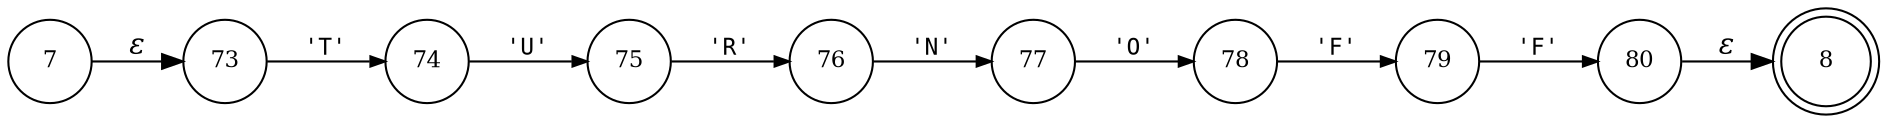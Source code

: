 digraph ATN {
rankdir=LR;
s8[fontsize=11, label="8", shape=doublecircle, fixedsize=true, width=.6];
s80[fontsize=11,label="80", shape=circle, fixedsize=true, width=.55, peripheries=1];
s7[fontsize=11,label="7", shape=circle, fixedsize=true, width=.55, peripheries=1];
s73[fontsize=11,label="73", shape=circle, fixedsize=true, width=.55, peripheries=1];
s74[fontsize=11,label="74", shape=circle, fixedsize=true, width=.55, peripheries=1];
s75[fontsize=11,label="75", shape=circle, fixedsize=true, width=.55, peripheries=1];
s76[fontsize=11,label="76", shape=circle, fixedsize=true, width=.55, peripheries=1];
s77[fontsize=11,label="77", shape=circle, fixedsize=true, width=.55, peripheries=1];
s78[fontsize=11,label="78", shape=circle, fixedsize=true, width=.55, peripheries=1];
s79[fontsize=11,label="79", shape=circle, fixedsize=true, width=.55, peripheries=1];
s7 -> s73 [fontname="Times-Italic", label="&epsilon;"];
s73 -> s74 [fontsize=11, fontname="Courier", arrowsize=.7, label = "'T'", arrowhead = normal];
s74 -> s75 [fontsize=11, fontname="Courier", arrowsize=.7, label = "'U'", arrowhead = normal];
s75 -> s76 [fontsize=11, fontname="Courier", arrowsize=.7, label = "'R'", arrowhead = normal];
s76 -> s77 [fontsize=11, fontname="Courier", arrowsize=.7, label = "'N'", arrowhead = normal];
s77 -> s78 [fontsize=11, fontname="Courier", arrowsize=.7, label = "'O'", arrowhead = normal];
s78 -> s79 [fontsize=11, fontname="Courier", arrowsize=.7, label = "'F'", arrowhead = normal];
s79 -> s80 [fontsize=11, fontname="Courier", arrowsize=.7, label = "'F'", arrowhead = normal];
s80 -> s8 [fontname="Times-Italic", label="&epsilon;"];
}
